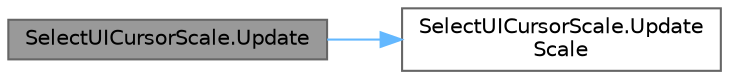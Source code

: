 digraph "SelectUICursorScale.Update"
{
 // LATEX_PDF_SIZE
  bgcolor="transparent";
  edge [fontname=Helvetica,fontsize=10,labelfontname=Helvetica,labelfontsize=10];
  node [fontname=Helvetica,fontsize=10,shape=box,height=0.2,width=0.4];
  rankdir="LR";
  Node1 [id="Node000001",label="SelectUICursorScale.Update",height=0.2,width=0.4,color="gray40", fillcolor="grey60", style="filled", fontcolor="black",tooltip=" "];
  Node1 -> Node2 [id="edge1_Node000001_Node000002",color="steelblue1",style="solid",tooltip=" "];
  Node2 [id="Node000002",label="SelectUICursorScale.Update\lScale",height=0.2,width=0.4,color="grey40", fillcolor="white", style="filled",URL="$class_select_u_i_cursor_scale.html#aa28cf23933b8cc3a32b864b0be4ed86c",tooltip=" "];
}
